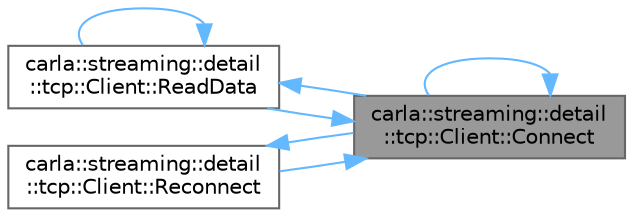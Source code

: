 digraph "carla::streaming::detail::tcp::Client::Connect"
{
 // INTERACTIVE_SVG=YES
 // LATEX_PDF_SIZE
  bgcolor="transparent";
  edge [fontname=Helvetica,fontsize=10,labelfontname=Helvetica,labelfontsize=10];
  node [fontname=Helvetica,fontsize=10,shape=box,height=0.2,width=0.4];
  rankdir="RL";
  Node1 [id="Node000001",label="carla::streaming::detail\l::tcp::Client::Connect",height=0.2,width=0.4,color="gray40", fillcolor="grey60", style="filled", fontcolor="black",tooltip=" "];
  Node1 -> Node1 [id="edge1_Node000001_Node000001",dir="back",color="steelblue1",style="solid",tooltip=" "];
  Node1 -> Node2 [id="edge2_Node000001_Node000002",dir="back",color="steelblue1",style="solid",tooltip=" "];
  Node2 [id="Node000002",label="carla::streaming::detail\l::tcp::Client::ReadData",height=0.2,width=0.4,color="grey40", fillcolor="white", style="filled",URL="$dc/d96/classcarla_1_1streaming_1_1detail_1_1tcp_1_1Client.html#aaa78ca2b7195a84a9b0db792fa88ab79",tooltip=" "];
  Node2 -> Node1 [id="edge3_Node000002_Node000001",dir="back",color="steelblue1",style="solid",tooltip=" "];
  Node2 -> Node2 [id="edge4_Node000002_Node000002",dir="back",color="steelblue1",style="solid",tooltip=" "];
  Node1 -> Node3 [id="edge5_Node000001_Node000003",dir="back",color="steelblue1",style="solid",tooltip=" "];
  Node3 [id="Node000003",label="carla::streaming::detail\l::tcp::Client::Reconnect",height=0.2,width=0.4,color="grey40", fillcolor="white", style="filled",URL="$dc/d96/classcarla_1_1streaming_1_1detail_1_1tcp_1_1Client.html#a2d95ef9bb8a629f93278bbd3f9deb7a6",tooltip=" "];
  Node3 -> Node1 [id="edge6_Node000003_Node000001",dir="back",color="steelblue1",style="solid",tooltip=" "];
}
